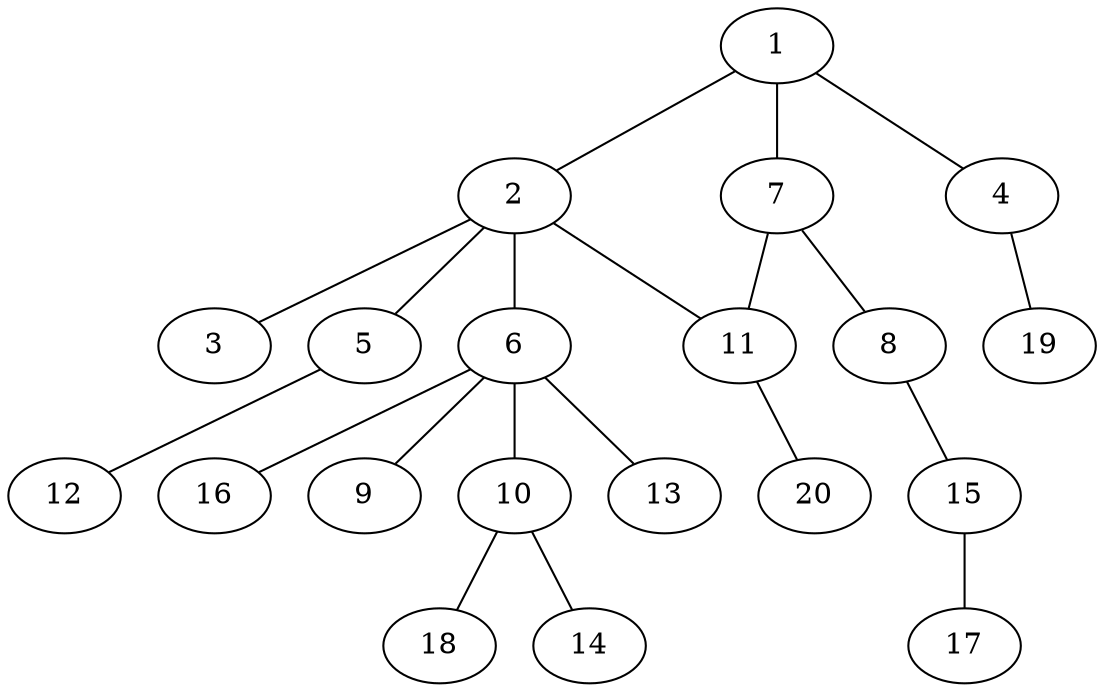 graph graphname {1--2
1--4
1--7
2--3
2--5
2--6
2--11
4--19
5--12
6--9
6--10
6--13
6--16
7--8
7--11
8--15
10--14
10--18
11--20
15--17
}